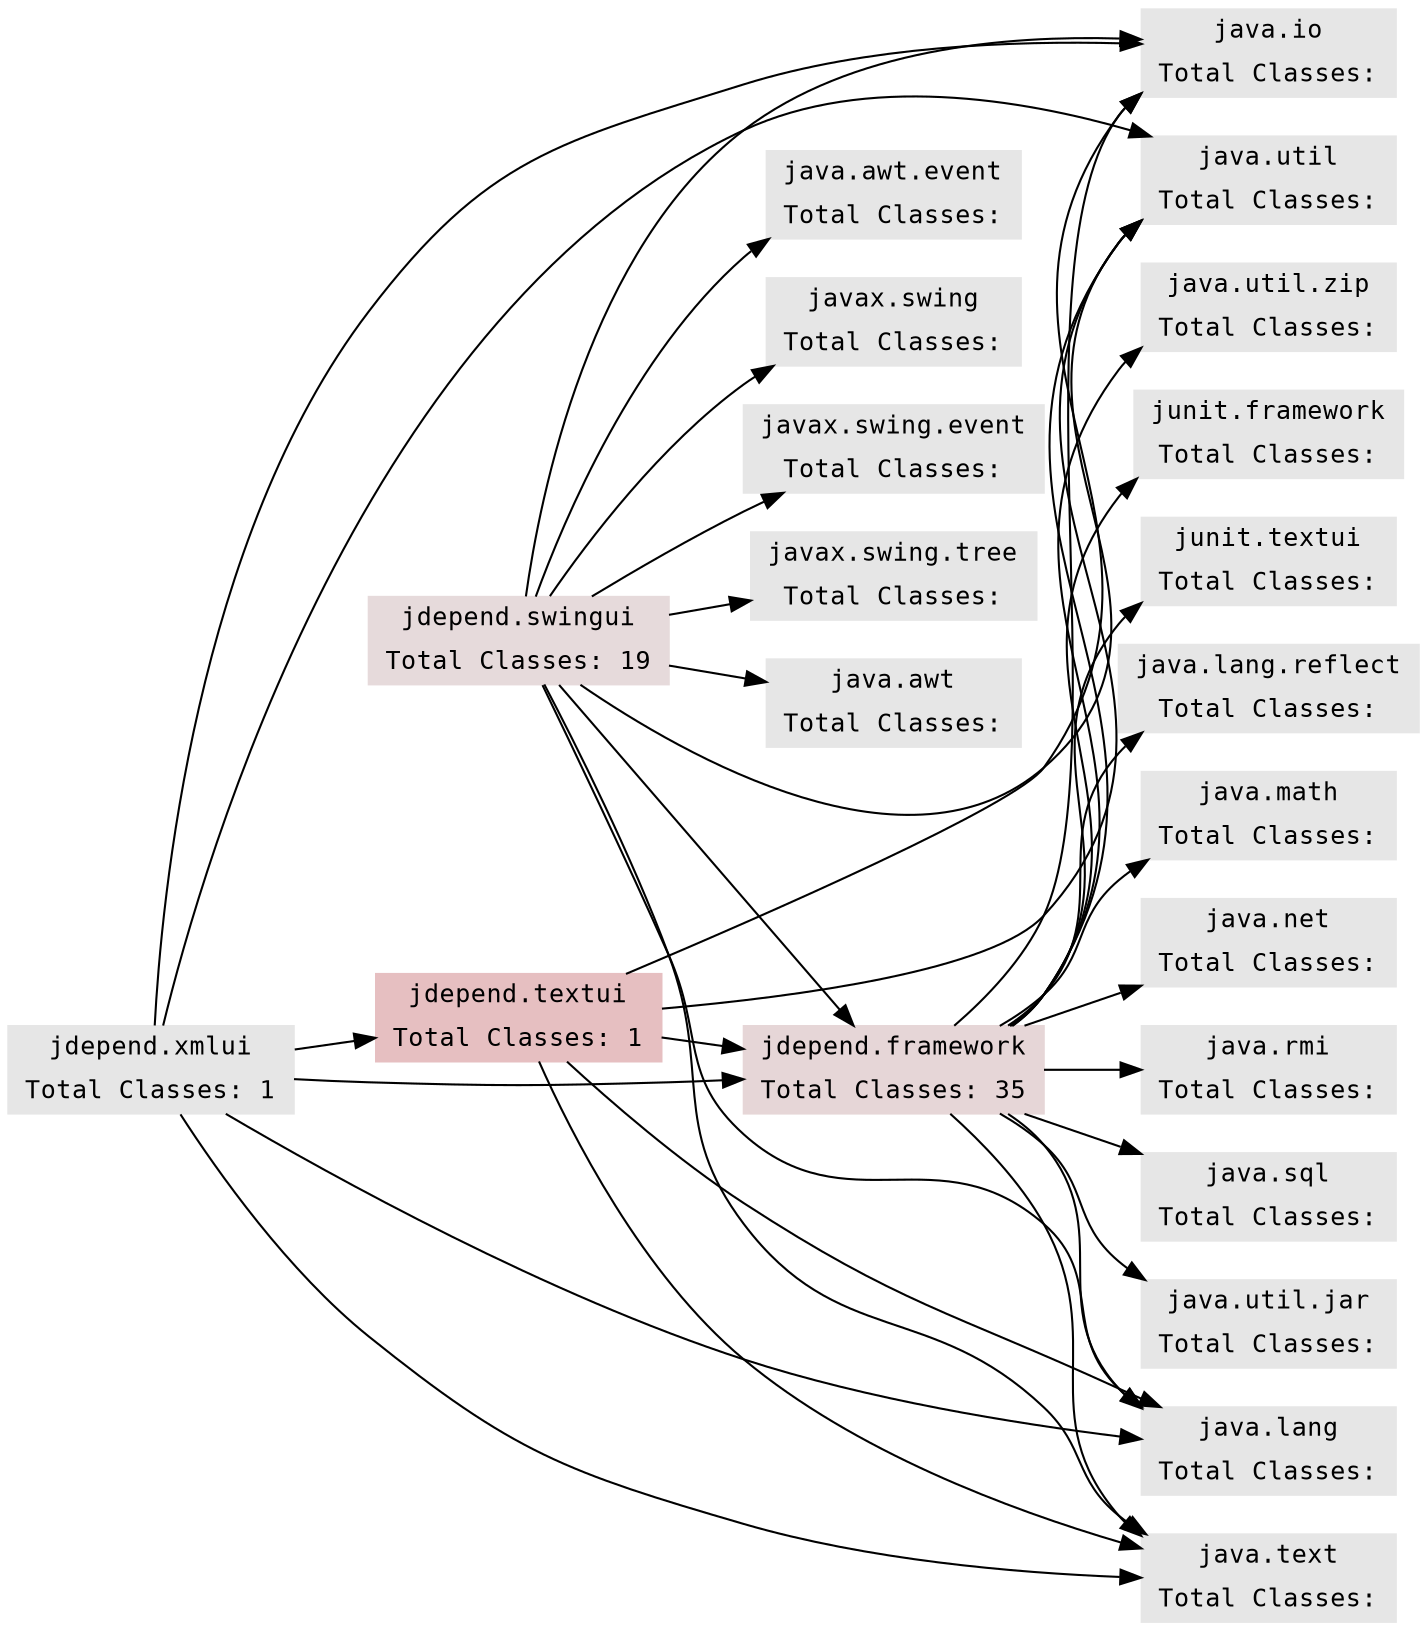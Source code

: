
digraph g {
        graph [
	    rankdir = "LR"
	];
	node [
	    fontsize = "12"
	    fontname = "Courier"
	    shape = "ellipse"
	];
	edge[];
	"java.awt" [
        label="java.awt | Total Classes: "
	shape="record"
	color=".99 0.0 .9"
	style=filled
    ];
    "java.awt.event" [
        label="java.awt.event | Total Classes: "
	shape="record"
	color=".99 0.0 .9"
	style=filled
    ];
    "java.io" [
        label="java.io | Total Classes: "
	shape="record"
	color=".99 0.0 .9"
	style=filled
    ];
    "java.lang" [
        label="java.lang | Total Classes: "
	shape="record"
	color=".99 0.0 .9"
	style=filled
    ];
    "java.lang.reflect" [
        label="java.lang.reflect | Total Classes: "
	shape="record"
	color=".99 0.0 .9"
	style=filled
    ];
    "java.math" [
        label="java.math | Total Classes: "
	shape="record"
	color=".99 0.0 .9"
	style=filled
    ];
    "java.net" [
        label="java.net | Total Classes: "
	shape="record"
	color=".99 0.0 .9"
	style=filled
    ];
    "java.rmi" [
        label="java.rmi | Total Classes: "
	shape="record"
	color=".99 0.0 .9"
	style=filled
    ];
    "java.sql" [
        label="java.sql | Total Classes: "
	shape="record"
	color=".99 0.0 .9"
	style=filled
    ];
    "java.text" [
        label="java.text | Total Classes: "
	shape="record"
	color=".99 0.0 .9"
	style=filled
    ];
    "java.util" [
        label="java.util | Total Classes: "
	shape="record"
	color=".99 0.0 .9"
	style=filled
    ];
    "java.util.jar" [
        label="java.util.jar | Total Classes: "
	shape="record"
	color=".99 0.0 .9"
	style=filled
    ];
    "java.util.zip" [
        label="java.util.zip | Total Classes: "
	shape="record"
	color=".99 0.0 .9"
	style=filled
    ];
    "javax.swing" [
        label="javax.swing | Total Classes: "
	shape="record"
	color=".99 0.0 .9"
	style=filled
    ];
    "javax.swing.event" [
        label="javax.swing.event | Total Classes: "
	shape="record"
	color=".99 0.0 .9"
	style=filled
    ];
    "javax.swing.tree" [
        label="javax.swing.tree | Total Classes: "
	shape="record"
	color=".99 0.0 .9"
	style=filled
    ];
    "jdepend.framework" [
        label="jdepend.framework | Total Classes: 35"
	shape="record"
	color=".99 0.07 .9"
	style=filled
    ];
    "jdepend.framework" -> "java.io"
    "jdepend.framework" -> "java.lang"
    "jdepend.framework" -> "java.lang.reflect"
    "jdepend.framework" -> "java.math"
    "jdepend.framework" -> "java.net"
    "jdepend.framework" -> "java.rmi"
    "jdepend.framework" -> "java.sql"
    "jdepend.framework" -> "java.text"
    "jdepend.framework" -> "java.util"
    "jdepend.framework" -> "java.util.jar"
    "jdepend.framework" -> "java.util.zip"
    "jdepend.framework" -> "junit.framework"
    "jdepend.framework" -> "junit.textui"
    "jdepend.swingui" [
        label="jdepend.swingui | Total Classes: 19"
	shape="record"
	color=".99 0.05 .9"
	style=filled
    ];
    "jdepend.swingui" -> "java.awt"
    "jdepend.swingui" -> "java.awt.event"
    "jdepend.swingui" -> "java.io"
    "jdepend.swingui" -> "java.lang"
    "jdepend.swingui" -> "java.text"
    "jdepend.swingui" -> "java.util"
    "jdepend.swingui" -> "javax.swing"
    "jdepend.swingui" -> "javax.swing.event"
    "jdepend.swingui" -> "javax.swing.tree"
    "jdepend.swingui" -> "jdepend.framework"
    "jdepend.textui" [
        label="jdepend.textui | Total Classes: 1"
	shape="record"
	color=".99 0.17 .9"
	style=filled
    ];
    "jdepend.textui" -> "java.io"
    "jdepend.textui" -> "java.lang"
    "jdepend.textui" -> "java.text"
    "jdepend.textui" -> "java.util"
    "jdepend.textui" -> "jdepend.framework"
    "jdepend.xmlui" [
        label="jdepend.xmlui | Total Classes: 1"
	shape="record"
	color=".99 0 .9"
	style=filled
    ];
    "jdepend.xmlui" -> "java.io"
    "jdepend.xmlui" -> "java.lang"
    "jdepend.xmlui" -> "java.text"
    "jdepend.xmlui" -> "java.util"
    "jdepend.xmlui" -> "jdepend.framework"
    "jdepend.xmlui" -> "jdepend.textui"
    "junit.framework" [
        label="junit.framework | Total Classes: "
	shape="record"
	color=".99 0.0 .9"
	style=filled
    ];
    "junit.textui" [
        label="junit.textui | Total Classes: "
	shape="record"
	color=".99 0.0 .9"
	style=filled
    ];
    
}
